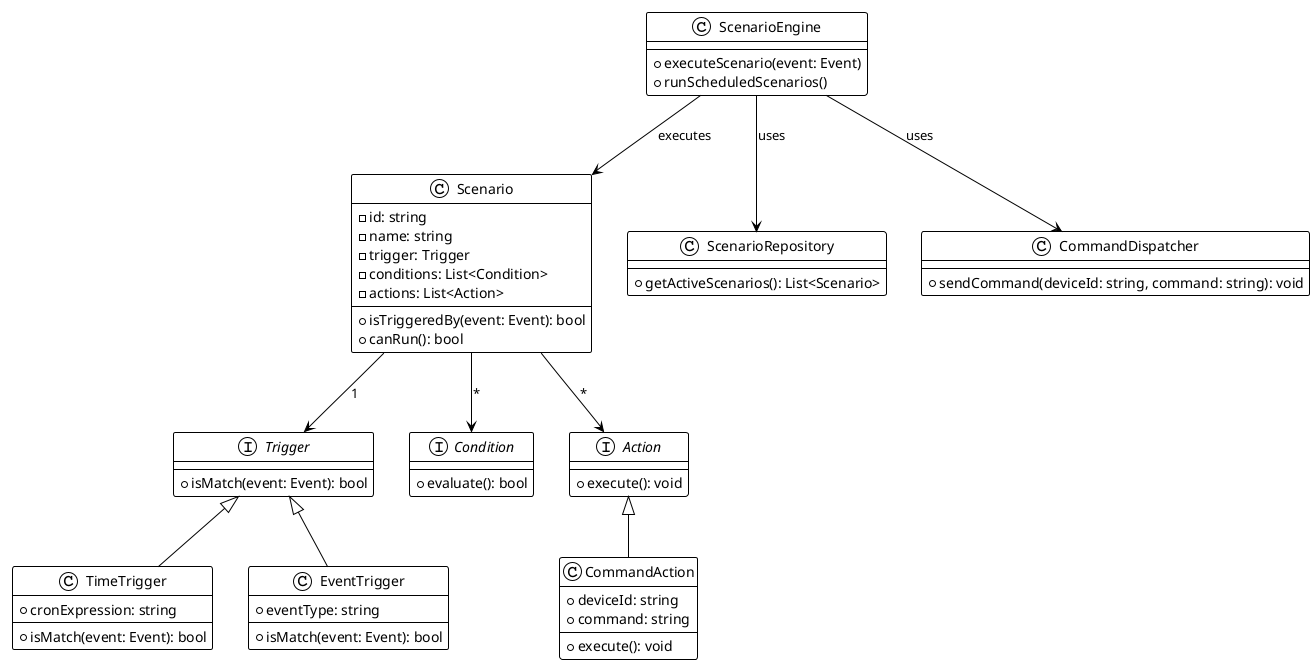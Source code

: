 @startuml
!theme plain

class ScenarioEngine {
  +executeScenario(event: Event)
  +runScheduledScenarios()
}

class Scenario {
  -id: string
  -name: string
  -trigger: Trigger
  -conditions: List<Condition>
  -actions: List<Action>
  +isTriggeredBy(event: Event): bool
  +canRun(): bool
}

interface Trigger {
  +isMatch(event: Event): bool
}

class TimeTrigger {
  +cronExpression: string
  +isMatch(event: Event): bool
}

class EventTrigger {
  +eventType: string
  +isMatch(event: Event): bool
}

interface Condition {
  +evaluate(): bool
}

interface Action {
  +execute(): void
}

class CommandAction {
  +deviceId: string
  +command: string
  +execute(): void
}

class ScenarioRepository {
  +getActiveScenarios(): List<Scenario>
}

class CommandDispatcher {
  +sendCommand(deviceId: string, command: string): void
}

ScenarioEngine --> ScenarioRepository : uses
ScenarioEngine --> CommandDispatcher : uses
ScenarioEngine --> Scenario : executes

Scenario --> Trigger : 1
Scenario --> Condition : *
Scenario --> Action : *

Trigger <|-- TimeTrigger
Trigger <|-- EventTrigger
Action <|-- CommandAction
@enduml